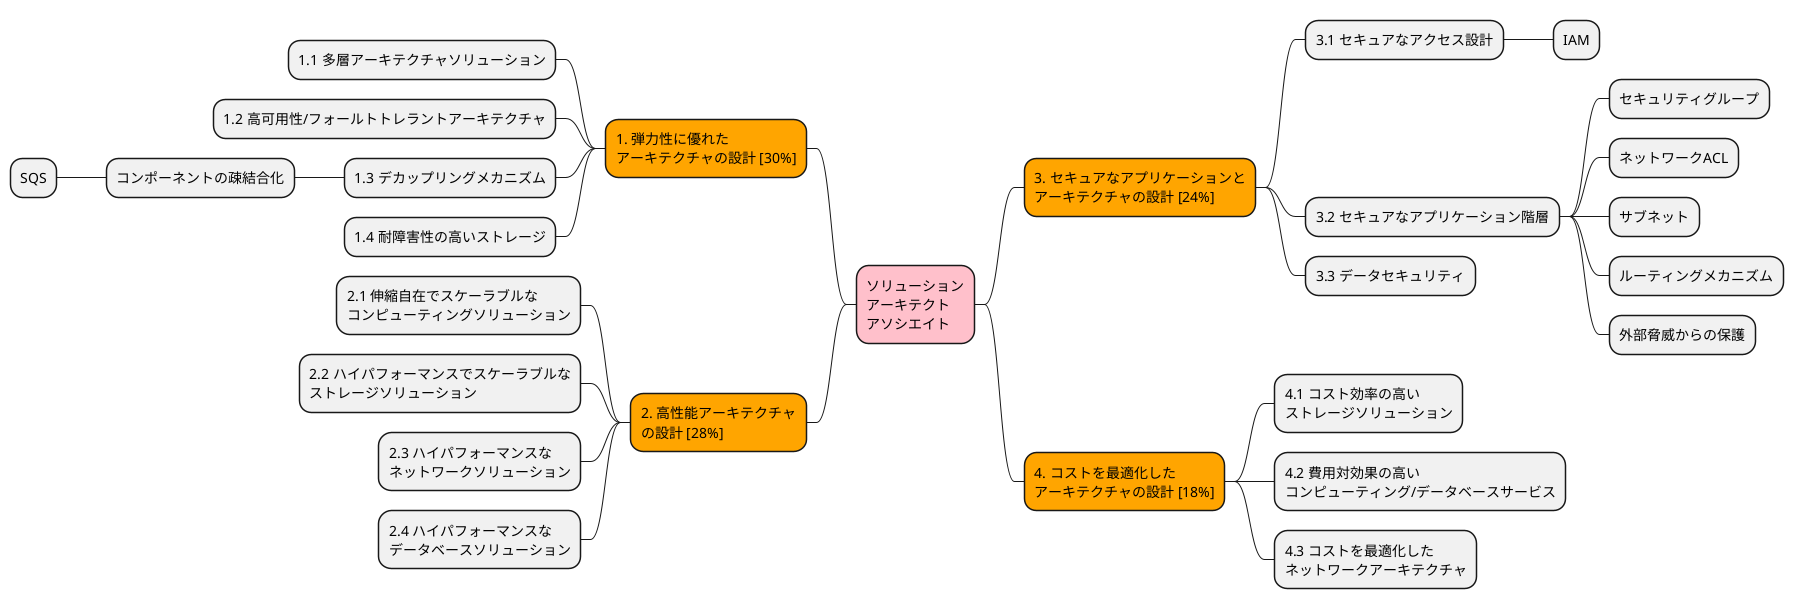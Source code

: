 @startmindmap
-[#Pink] ソリューション\nアーキテクト\nアソシエイト

--[#Orange] 1. 弾力性に優れた\nアーキテクチャの設計 [30%]
--- 1.1 多層アーキテクチャソリューション
--- 1.2 高可用性/フォールトトレラントアーキテクチャ
--- 1.3 デカップリングメカニズム
---- コンポーネントの疎結合化
----- SQS
--- 1.4 耐障害性の高いストレージ

--[#Orange] 2. 高性能アーキテクチャ\nの設計 [28%]
--- 2.1 伸縮自在でスケーラブルな\nコンピューティングソリューション
--- 2.2 ハイパフォーマンスでスケーラブルな\nストレージソリューション
--- 2.3 ハイパフォーマンスな\nネットワークソリューション
--- 2.4 ハイパフォーマンスな\nデータベースソリューション

++[#Orange] 3. セキュアなアプリケーションと\nアーキテクチャの設計 [24%]
+++ 3.1 セキュアなアクセス設計
++++ IAM
+++ 3.2 セキュアなアプリケーション階層
++++ セキュリティグループ
++++ ネットワークACL
++++ サブネット
++++ ルーティングメカニズム
++++ 外部脅威からの保護
+++ 3.3 データセキュリティ

++[#Orange] 4. コストを最適化した\nアーキテクチャの設計 [18%]
+++ 4.1 コスト効率の高い\nストレージソリューション
+++ 4.2 費用対効果の高い\nコンピューティング/データベースサービス
+++ 4.3 コストを最適化した\nネットワークアーキテクチャ

@endmindmap